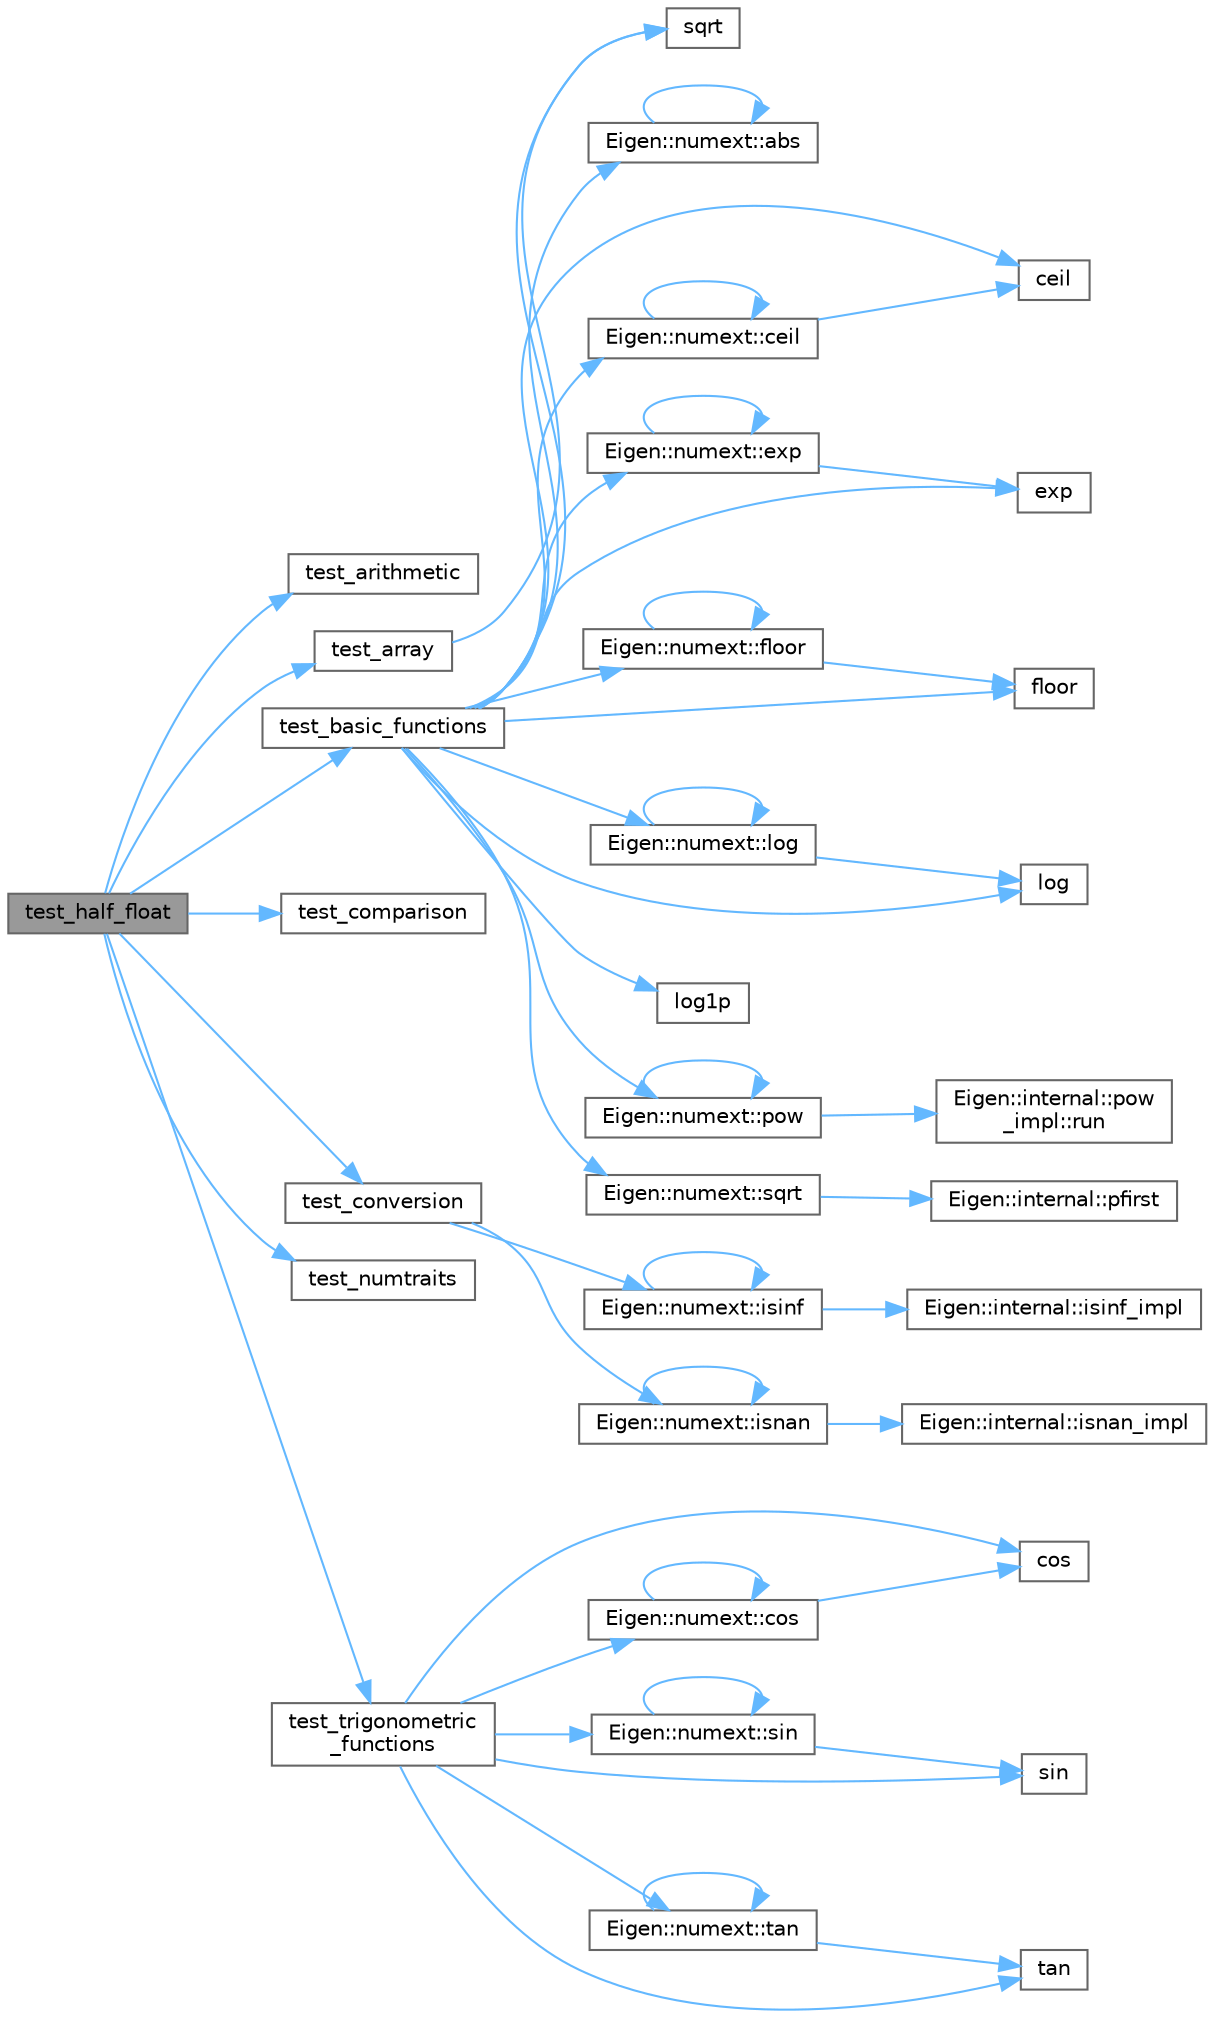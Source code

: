 digraph "test_half_float"
{
 // LATEX_PDF_SIZE
  bgcolor="transparent";
  edge [fontname=Helvetica,fontsize=10,labelfontname=Helvetica,labelfontsize=10];
  node [fontname=Helvetica,fontsize=10,shape=box,height=0.2,width=0.4];
  rankdir="LR";
  Node1 [id="Node000001",label="test_half_float",height=0.2,width=0.4,color="gray40", fillcolor="grey60", style="filled", fontcolor="black",tooltip=" "];
  Node1 -> Node2 [id="edge52_Node000001_Node000002",color="steelblue1",style="solid",tooltip=" "];
  Node2 [id="Node000002",label="test_arithmetic",height=0.2,width=0.4,color="grey40", fillcolor="white", style="filled",URL="$half__float_8cpp.html#a187d6e260f0429bee5d6e8ec27c751c8",tooltip=" "];
  Node1 -> Node3 [id="edge53_Node000001_Node000003",color="steelblue1",style="solid",tooltip=" "];
  Node3 [id="Node000003",label="test_array",height=0.2,width=0.4,color="grey40", fillcolor="white", style="filled",URL="$half__float_8cpp.html#a0b681f7f6f85a092bcea9d3f938eac72",tooltip=" "];
  Node3 -> Node4 [id="edge54_Node000003_Node000004",color="steelblue1",style="solid",tooltip=" "];
  Node4 [id="Node000004",label="sqrt",height=0.2,width=0.4,color="grey40", fillcolor="white", style="filled",URL="$_array_cwise_unary_ops_8h.html#a656b9217a2fcb6de59dc8d1eb3079cc7",tooltip=" "];
  Node1 -> Node5 [id="edge55_Node000001_Node000005",color="steelblue1",style="solid",tooltip=" "];
  Node5 [id="Node000005",label="test_basic_functions",height=0.2,width=0.4,color="grey40", fillcolor="white", style="filled",URL="$half__float_8cpp.html#a3a7d2b9cf77137910434b7e3bb973da2",tooltip=" "];
  Node5 -> Node6 [id="edge56_Node000005_Node000006",color="steelblue1",style="solid",tooltip=" "];
  Node6 [id="Node000006",label="Eigen::numext::abs",height=0.2,width=0.4,color="grey40", fillcolor="white", style="filled",URL="$namespace_eigen_1_1numext.html#ac09cd9261a50a46dd4937868020c7c45",tooltip=" "];
  Node6 -> Node6 [id="edge57_Node000006_Node000006",color="steelblue1",style="solid",tooltip=" "];
  Node5 -> Node7 [id="edge58_Node000005_Node000007",color="steelblue1",style="solid",tooltip=" "];
  Node7 [id="Node000007",label="ceil",height=0.2,width=0.4,color="grey40", fillcolor="white", style="filled",URL="$_array_cwise_unary_ops_8h.html#a63043b6807e8e10fb1adf4667e3664d2",tooltip=" "];
  Node5 -> Node8 [id="edge59_Node000005_Node000008",color="steelblue1",style="solid",tooltip=" "];
  Node8 [id="Node000008",label="Eigen::numext::ceil",height=0.2,width=0.4,color="grey40", fillcolor="white", style="filled",URL="$namespace_eigen_1_1numext.html#ad51edb6db19f22dee2ff753881ff6eeb",tooltip=" "];
  Node8 -> Node7 [id="edge60_Node000008_Node000007",color="steelblue1",style="solid",tooltip=" "];
  Node8 -> Node8 [id="edge61_Node000008_Node000008",color="steelblue1",style="solid",tooltip=" "];
  Node5 -> Node9 [id="edge62_Node000005_Node000009",color="steelblue1",style="solid",tooltip=" "];
  Node9 [id="Node000009",label="Eigen::numext::exp",height=0.2,width=0.4,color="grey40", fillcolor="white", style="filled",URL="$namespace_eigen_1_1numext.html#a8813a696fa1e2c04f7fc4e072139dede",tooltip=" "];
  Node9 -> Node9 [id="edge63_Node000009_Node000009",color="steelblue1",style="solid",tooltip=" "];
  Node9 -> Node10 [id="edge64_Node000009_Node000010",color="steelblue1",style="solid",tooltip=" "];
  Node10 [id="Node000010",label="exp",height=0.2,width=0.4,color="grey40", fillcolor="white", style="filled",URL="$_array_cwise_unary_ops_8h.html#a2500b5d4f377a445cb98d3f1facfa1cf",tooltip=" "];
  Node5 -> Node10 [id="edge65_Node000005_Node000010",color="steelblue1",style="solid",tooltip=" "];
  Node5 -> Node11 [id="edge66_Node000005_Node000011",color="steelblue1",style="solid",tooltip=" "];
  Node11 [id="Node000011",label="Eigen::numext::floor",height=0.2,width=0.4,color="grey40", fillcolor="white", style="filled",URL="$namespace_eigen_1_1numext.html#a68fc3dc9752ac7f96fd5ddf9a63d689c",tooltip=" "];
  Node11 -> Node11 [id="edge67_Node000011_Node000011",color="steelblue1",style="solid",tooltip=" "];
  Node11 -> Node12 [id="edge68_Node000011_Node000012",color="steelblue1",style="solid",tooltip=" "];
  Node12 [id="Node000012",label="floor",height=0.2,width=0.4,color="grey40", fillcolor="white", style="filled",URL="$_array_cwise_unary_ops_8h.html#a3230e10964844c34fb73eaccc84dc8a7",tooltip=" "];
  Node5 -> Node12 [id="edge69_Node000005_Node000012",color="steelblue1",style="solid",tooltip=" "];
  Node5 -> Node13 [id="edge70_Node000005_Node000013",color="steelblue1",style="solid",tooltip=" "];
  Node13 [id="Node000013",label="Eigen::numext::log",height=0.2,width=0.4,color="grey40", fillcolor="white", style="filled",URL="$namespace_eigen_1_1numext.html#a156fa9c73b414b6996bfcddf3fed4c77",tooltip=" "];
  Node13 -> Node13 [id="edge71_Node000013_Node000013",color="steelblue1",style="solid",tooltip=" "];
  Node13 -> Node14 [id="edge72_Node000013_Node000014",color="steelblue1",style="solid",tooltip=" "];
  Node14 [id="Node000014",label="log",height=0.2,width=0.4,color="grey40", fillcolor="white", style="filled",URL="$_array_cwise_unary_ops_8h.html#a48e72df6412ca98881afcd657352a1d5",tooltip=" "];
  Node5 -> Node14 [id="edge73_Node000005_Node000014",color="steelblue1",style="solid",tooltip=" "];
  Node5 -> Node15 [id="edge74_Node000005_Node000015",color="steelblue1",style="solid",tooltip=" "];
  Node15 [id="Node000015",label="log1p",height=0.2,width=0.4,color="grey40", fillcolor="white", style="filled",URL="$_array_cwise_unary_ops_8h.html#a702d5c93d5ee82111b2be362efc53ec6",tooltip=" "];
  Node5 -> Node16 [id="edge75_Node000005_Node000016",color="steelblue1",style="solid",tooltip=" "];
  Node16 [id="Node000016",label="Eigen::numext::pow",height=0.2,width=0.4,color="grey40", fillcolor="white", style="filled",URL="$namespace_eigen_1_1numext.html#a75dd92ce0095ac2b19578912f874b460",tooltip=" "];
  Node16 -> Node16 [id="edge76_Node000016_Node000016",color="steelblue1",style="solid",tooltip=" "];
  Node16 -> Node17 [id="edge77_Node000016_Node000017",color="steelblue1",style="solid",tooltip=" "];
  Node17 [id="Node000017",label="Eigen::internal::pow\l_impl::run",height=0.2,width=0.4,color="grey40", fillcolor="white", style="filled",URL="$struct_eigen_1_1internal_1_1pow__impl.html#a32a2e7c777738cc69bcf9021d35e9bc1",tooltip=" "];
  Node5 -> Node18 [id="edge78_Node000005_Node000018",color="steelblue1",style="solid",tooltip=" "];
  Node18 [id="Node000018",label="Eigen::numext::sqrt",height=0.2,width=0.4,color="grey40", fillcolor="white", style="filled",URL="$namespace_eigen_1_1numext.html#a982549ff7a7aa1a72c691bca5ea32ae4",tooltip=" "];
  Node18 -> Node19 [id="edge79_Node000018_Node000019",color="steelblue1",style="solid",tooltip=" "];
  Node19 [id="Node000019",label="Eigen::internal::pfirst",height=0.2,width=0.4,color="grey40", fillcolor="white", style="filled",URL="$namespace_eigen_1_1internal.html#aca8ce931f75f798f8222ae308a8d99a2",tooltip=" "];
  Node5 -> Node4 [id="edge80_Node000005_Node000004",color="steelblue1",style="solid",tooltip=" "];
  Node1 -> Node20 [id="edge81_Node000001_Node000020",color="steelblue1",style="solid",tooltip=" "];
  Node20 [id="Node000020",label="test_comparison",height=0.2,width=0.4,color="grey40", fillcolor="white", style="filled",URL="$half__float_8cpp.html#a500994a1b45220972dd8091d0ef47ec0",tooltip=" "];
  Node1 -> Node21 [id="edge82_Node000001_Node000021",color="steelblue1",style="solid",tooltip=" "];
  Node21 [id="Node000021",label="test_conversion",height=0.2,width=0.4,color="grey40", fillcolor="white", style="filled",URL="$half__float_8cpp.html#ae3f06b74a7c97df5b2eeeb7f8c2dc43e",tooltip=" "];
  Node21 -> Node22 [id="edge83_Node000021_Node000022",color="steelblue1",style="solid",tooltip=" "];
  Node22 [id="Node000022",label="Eigen::numext::isinf",height=0.2,width=0.4,color="grey40", fillcolor="white", style="filled",URL="$namespace_eigen_1_1numext.html#a2ce5d1f8815ea062b996c2760f1b220c",tooltip=" "];
  Node22 -> Node22 [id="edge84_Node000022_Node000022",color="steelblue1",style="solid",tooltip=" "];
  Node22 -> Node23 [id="edge85_Node000022_Node000023",color="steelblue1",style="solid",tooltip=" "];
  Node23 [id="Node000023",label="Eigen::internal::isinf_impl",height=0.2,width=0.4,color="grey40", fillcolor="white", style="filled",URL="$namespace_eigen_1_1internal.html#a1b81fc41f3836566d6cbc1206c0065cc",tooltip=" "];
  Node21 -> Node24 [id="edge86_Node000021_Node000024",color="steelblue1",style="solid",tooltip=" "];
  Node24 [id="Node000024",label="Eigen::numext::isnan",height=0.2,width=0.4,color="grey40", fillcolor="white", style="filled",URL="$namespace_eigen_1_1numext.html#a257c9a2918faf47d11e1cbcb253d177b",tooltip=" "];
  Node24 -> Node24 [id="edge87_Node000024_Node000024",color="steelblue1",style="solid",tooltip=" "];
  Node24 -> Node25 [id="edge88_Node000024_Node000025",color="steelblue1",style="solid",tooltip=" "];
  Node25 [id="Node000025",label="Eigen::internal::isnan_impl",height=0.2,width=0.4,color="grey40", fillcolor="white", style="filled",URL="$namespace_eigen_1_1internal.html#ae32cb929537f11ae3c037f44d94dae37",tooltip=" "];
  Node1 -> Node26 [id="edge89_Node000001_Node000026",color="steelblue1",style="solid",tooltip=" "];
  Node26 [id="Node000026",label="test_numtraits",height=0.2,width=0.4,color="grey40", fillcolor="white", style="filled",URL="$half__float_8cpp.html#a7a52ac951e664d23433611c2ca132519",tooltip=" "];
  Node1 -> Node27 [id="edge90_Node000001_Node000027",color="steelblue1",style="solid",tooltip=" "];
  Node27 [id="Node000027",label="test_trigonometric\l_functions",height=0.2,width=0.4,color="grey40", fillcolor="white", style="filled",URL="$half__float_8cpp.html#a65c320c1ee737d00e7c8b3d636d35482",tooltip=" "];
  Node27 -> Node28 [id="edge91_Node000027_Node000028",color="steelblue1",style="solid",tooltip=" "];
  Node28 [id="Node000028",label="cos",height=0.2,width=0.4,color="grey40", fillcolor="white", style="filled",URL="$_array_cwise_unary_ops_8h.html#a92b03396990b0e9eea0731aa406e31a4",tooltip=" "];
  Node27 -> Node29 [id="edge92_Node000027_Node000029",color="steelblue1",style="solid",tooltip=" "];
  Node29 [id="Node000029",label="Eigen::numext::cos",height=0.2,width=0.4,color="grey40", fillcolor="white", style="filled",URL="$namespace_eigen_1_1numext.html#a2fb2ee16afbd8bd35db971dff56b7a2b",tooltip=" "];
  Node29 -> Node28 [id="edge93_Node000029_Node000028",color="steelblue1",style="solid",tooltip=" "];
  Node29 -> Node29 [id="edge94_Node000029_Node000029",color="steelblue1",style="solid",tooltip=" "];
  Node27 -> Node30 [id="edge95_Node000027_Node000030",color="steelblue1",style="solid",tooltip=" "];
  Node30 [id="Node000030",label="Eigen::numext::sin",height=0.2,width=0.4,color="grey40", fillcolor="white", style="filled",URL="$namespace_eigen_1_1numext.html#a8f24fada070606dfb9d3e640dddbd2d1",tooltip=" "];
  Node30 -> Node30 [id="edge96_Node000030_Node000030",color="steelblue1",style="solid",tooltip=" "];
  Node30 -> Node31 [id="edge97_Node000030_Node000031",color="steelblue1",style="solid",tooltip=" "];
  Node31 [id="Node000031",label="sin",height=0.2,width=0.4,color="grey40", fillcolor="white", style="filled",URL="$_array_cwise_unary_ops_8h.html#a9cfb0ea58bd813510a9e2db18a5e49f0",tooltip=" "];
  Node27 -> Node31 [id="edge98_Node000027_Node000031",color="steelblue1",style="solid",tooltip=" "];
  Node27 -> Node32 [id="edge99_Node000027_Node000032",color="steelblue1",style="solid",tooltip=" "];
  Node32 [id="Node000032",label="Eigen::numext::tan",height=0.2,width=0.4,color="grey40", fillcolor="white", style="filled",URL="$namespace_eigen_1_1numext.html#aa4be6feea9e2540d3e3e1f411df2a5e6",tooltip=" "];
  Node32 -> Node32 [id="edge100_Node000032_Node000032",color="steelblue1",style="solid",tooltip=" "];
  Node32 -> Node33 [id="edge101_Node000032_Node000033",color="steelblue1",style="solid",tooltip=" "];
  Node33 [id="Node000033",label="tan",height=0.2,width=0.4,color="grey40", fillcolor="white", style="filled",URL="$_array_cwise_unary_ops_8h.html#a0c32a3874bfc5438d11b75c9f40256d1",tooltip=" "];
  Node27 -> Node33 [id="edge102_Node000027_Node000033",color="steelblue1",style="solid",tooltip=" "];
}

